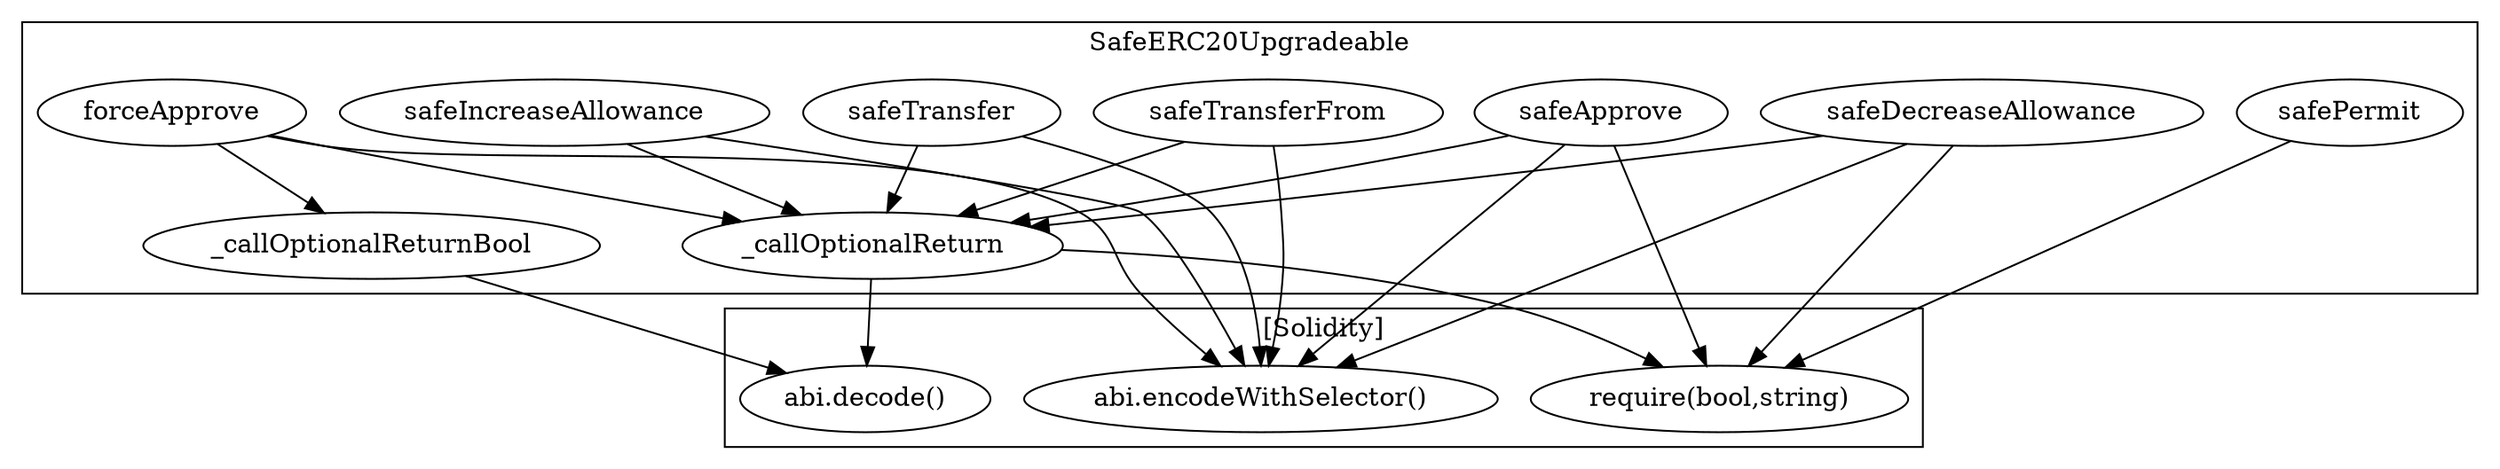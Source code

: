 strict digraph {
subgraph cluster_4621_SafeERC20Upgradeable {
label = "SafeERC20Upgradeable"
"4621_safeDecreaseAllowance" [label="safeDecreaseAllowance"]
"4621__callOptionalReturn" [label="_callOptionalReturn"]
"4621_safeTransfer" [label="safeTransfer"]
"4621_safeTransferFrom" [label="safeTransferFrom"]
"4621_safeApprove" [label="safeApprove"]
"4621__callOptionalReturnBool" [label="_callOptionalReturnBool"]
"4621_forceApprove" [label="forceApprove"]
"4621_safePermit" [label="safePermit"]
"4621_safeIncreaseAllowance" [label="safeIncreaseAllowance"]
"4621_safeApprove" -> "4621__callOptionalReturn"
"4621_forceApprove" -> "4621__callOptionalReturn"
"4621_safeIncreaseAllowance" -> "4621__callOptionalReturn"
"4621_safeTransferFrom" -> "4621__callOptionalReturn"
"4621_safeDecreaseAllowance" -> "4621__callOptionalReturn"
"4621_forceApprove" -> "4621__callOptionalReturnBool"
"4621_safeTransfer" -> "4621__callOptionalReturn"
}subgraph cluster_solidity {
label = "[Solidity]"
"require(bool,string)" 
"abi.decode()" 
"abi.encodeWithSelector()" 
"4621_safeTransferFrom" -> "abi.encodeWithSelector()"
"4621_safeTransfer" -> "abi.encodeWithSelector()"
"4621_safeDecreaseAllowance" -> "abi.encodeWithSelector()"
"4621_safeApprove" -> "abi.encodeWithSelector()"
"4621_safePermit" -> "require(bool,string)"
"4621_safeApprove" -> "require(bool,string)"
"4621__callOptionalReturnBool" -> "abi.decode()"
"4621_safeDecreaseAllowance" -> "require(bool,string)"
"4621__callOptionalReturn" -> "require(bool,string)"
"4621_safeIncreaseAllowance" -> "abi.encodeWithSelector()"
"4621__callOptionalReturn" -> "abi.decode()"
"4621_forceApprove" -> "abi.encodeWithSelector()"
}
}